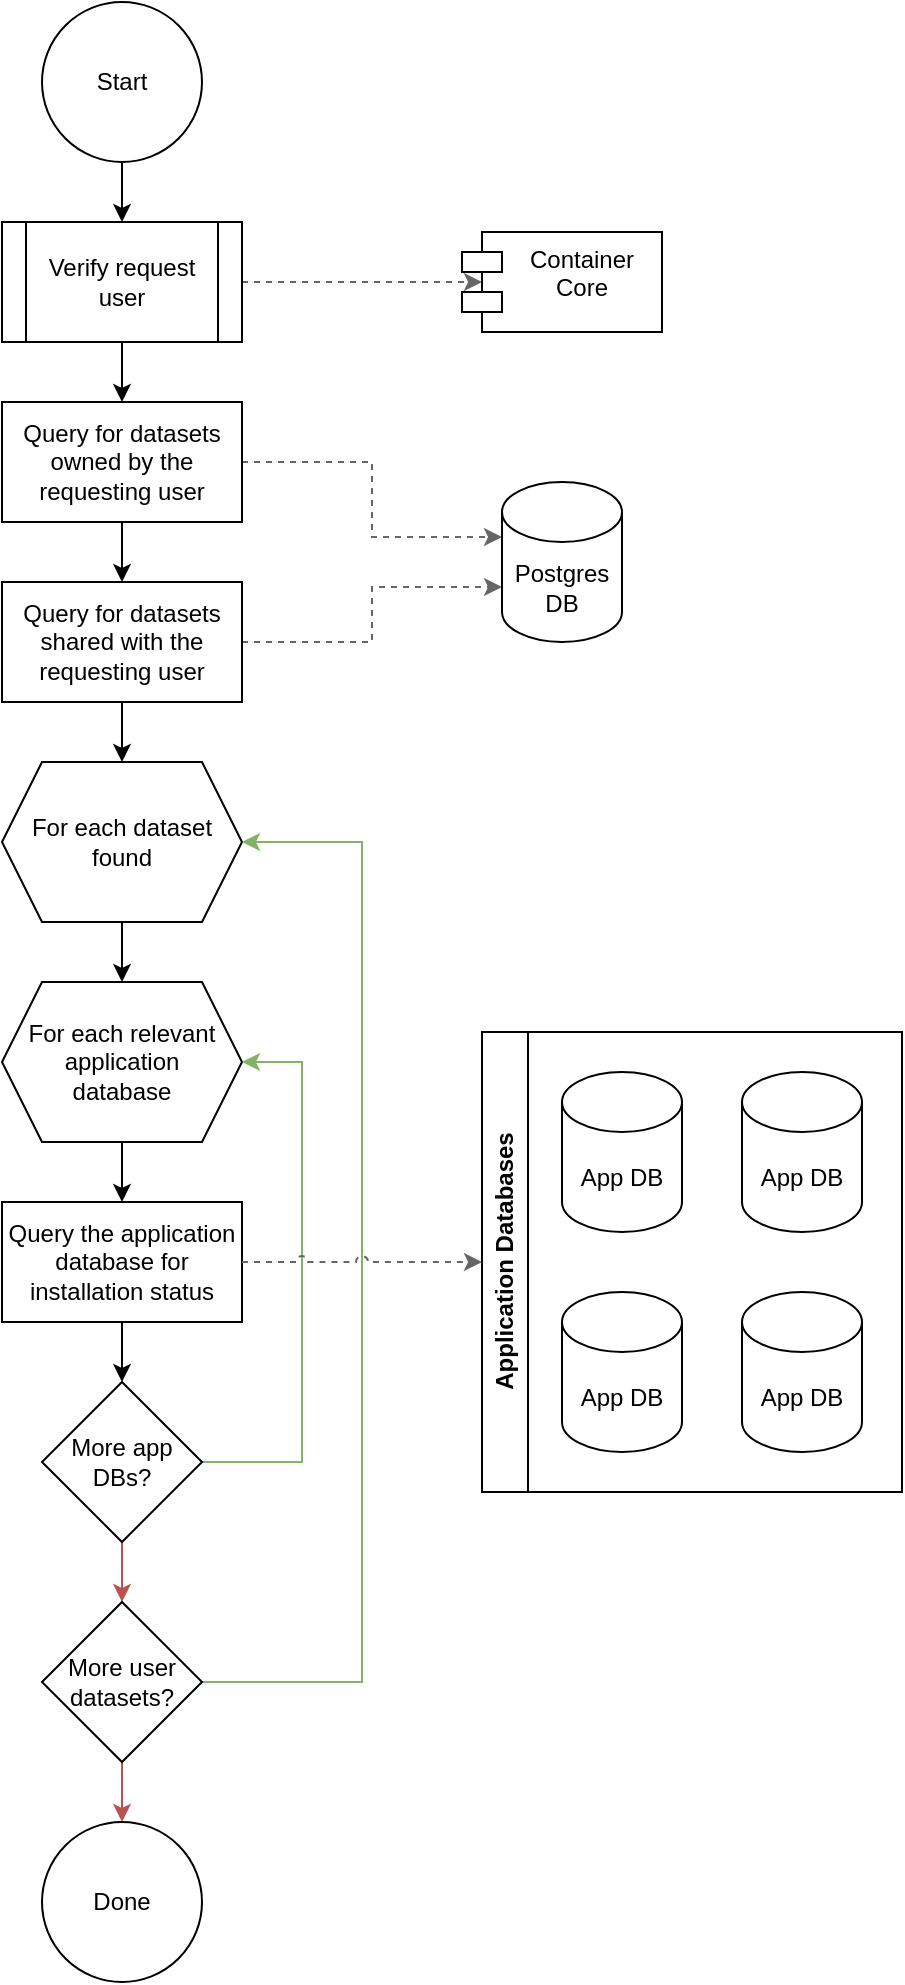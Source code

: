 <mxfile version="20.8.1" type="device"><diagram id="gVI-5_u0NlGWBUVMA0T_" name="Page-1"><mxGraphModel dx="1118" dy="605" grid="1" gridSize="10" guides="1" tooltips="1" connect="1" arrows="1" fold="1" page="1" pageScale="1" pageWidth="850" pageHeight="1100" math="0" shadow="0"><root><mxCell id="0"/><mxCell id="1" parent="0"/><mxCell id="jNGCWJi0fhuyhqLibDvw-12" style="edgeStyle=orthogonalEdgeStyle;rounded=0;orthogonalLoop=1;jettySize=auto;html=1;exitX=0.5;exitY=1;exitDx=0;exitDy=0;entryX=0.5;entryY=0;entryDx=0;entryDy=0;" edge="1" parent="1" source="jNGCWJi0fhuyhqLibDvw-1" target="jNGCWJi0fhuyhqLibDvw-2"><mxGeometry relative="1" as="geometry"/></mxCell><mxCell id="jNGCWJi0fhuyhqLibDvw-1" value="Start" style="ellipse;whiteSpace=wrap;html=1;aspect=fixed;" vertex="1" parent="1"><mxGeometry x="20" width="80" height="80" as="geometry"/></mxCell><mxCell id="jNGCWJi0fhuyhqLibDvw-13" style="edgeStyle=orthogonalEdgeStyle;rounded=0;orthogonalLoop=1;jettySize=auto;html=1;exitX=0.5;exitY=1;exitDx=0;exitDy=0;entryX=0.5;entryY=0;entryDx=0;entryDy=0;" edge="1" parent="1" source="jNGCWJi0fhuyhqLibDvw-2" target="jNGCWJi0fhuyhqLibDvw-3"><mxGeometry relative="1" as="geometry"/></mxCell><mxCell id="jNGCWJi0fhuyhqLibDvw-24" style="edgeStyle=orthogonalEdgeStyle;rounded=0;orthogonalLoop=1;jettySize=auto;html=1;exitX=1;exitY=0.5;exitDx=0;exitDy=0;entryX=0.1;entryY=0.5;entryDx=0;entryDy=0;entryPerimeter=0;fillColor=#f5f5f5;strokeColor=#666666;dashed=1;" edge="1" parent="1" source="jNGCWJi0fhuyhqLibDvw-2" target="jNGCWJi0fhuyhqLibDvw-23"><mxGeometry relative="1" as="geometry"/></mxCell><mxCell id="jNGCWJi0fhuyhqLibDvw-2" value="Verify request user" style="shape=process;whiteSpace=wrap;html=1;backgroundOutline=1;" vertex="1" parent="1"><mxGeometry y="110" width="120" height="60" as="geometry"/></mxCell><mxCell id="jNGCWJi0fhuyhqLibDvw-14" style="edgeStyle=orthogonalEdgeStyle;rounded=0;orthogonalLoop=1;jettySize=auto;html=1;exitX=0.5;exitY=1;exitDx=0;exitDy=0;entryX=0.5;entryY=0;entryDx=0;entryDy=0;" edge="1" parent="1" source="jNGCWJi0fhuyhqLibDvw-3" target="jNGCWJi0fhuyhqLibDvw-4"><mxGeometry relative="1" as="geometry"/></mxCell><mxCell id="jNGCWJi0fhuyhqLibDvw-32" style="edgeStyle=orthogonalEdgeStyle;rounded=0;jumpStyle=arc;orthogonalLoop=1;jettySize=auto;html=1;exitX=1;exitY=0.5;exitDx=0;exitDy=0;entryX=0;entryY=0;entryDx=0;entryDy=27.5;entryPerimeter=0;fillColor=#f5f5f5;strokeColor=#666666;dashed=1;" edge="1" parent="1" source="jNGCWJi0fhuyhqLibDvw-3" target="jNGCWJi0fhuyhqLibDvw-25"><mxGeometry relative="1" as="geometry"/></mxCell><mxCell id="jNGCWJi0fhuyhqLibDvw-3" value="Query for datasets owned by the requesting user" style="rounded=0;whiteSpace=wrap;html=1;" vertex="1" parent="1"><mxGeometry y="200" width="120" height="60" as="geometry"/></mxCell><mxCell id="jNGCWJi0fhuyhqLibDvw-15" style="edgeStyle=orthogonalEdgeStyle;rounded=0;orthogonalLoop=1;jettySize=auto;html=1;exitX=0.5;exitY=1;exitDx=0;exitDy=0;entryX=0.5;entryY=0;entryDx=0;entryDy=0;" edge="1" parent="1" source="jNGCWJi0fhuyhqLibDvw-4" target="jNGCWJi0fhuyhqLibDvw-5"><mxGeometry relative="1" as="geometry"/></mxCell><mxCell id="jNGCWJi0fhuyhqLibDvw-33" style="edgeStyle=orthogonalEdgeStyle;rounded=0;jumpStyle=arc;orthogonalLoop=1;jettySize=auto;html=1;exitX=1;exitY=0.5;exitDx=0;exitDy=0;entryX=0;entryY=0;entryDx=0;entryDy=52.5;entryPerimeter=0;fillColor=#f5f5f5;strokeColor=#666666;dashed=1;" edge="1" parent="1" source="jNGCWJi0fhuyhqLibDvw-4" target="jNGCWJi0fhuyhqLibDvw-25"><mxGeometry relative="1" as="geometry"/></mxCell><mxCell id="jNGCWJi0fhuyhqLibDvw-4" value="Query for datasets shared with the requesting user" style="rounded=0;whiteSpace=wrap;html=1;" vertex="1" parent="1"><mxGeometry y="290" width="120" height="60" as="geometry"/></mxCell><mxCell id="jNGCWJi0fhuyhqLibDvw-16" style="edgeStyle=orthogonalEdgeStyle;rounded=0;orthogonalLoop=1;jettySize=auto;html=1;exitX=0.5;exitY=1;exitDx=0;exitDy=0;entryX=0.5;entryY=0;entryDx=0;entryDy=0;" edge="1" parent="1" source="jNGCWJi0fhuyhqLibDvw-5" target="jNGCWJi0fhuyhqLibDvw-7"><mxGeometry relative="1" as="geometry"/></mxCell><mxCell id="jNGCWJi0fhuyhqLibDvw-5" value="For each dataset found" style="shape=hexagon;perimeter=hexagonPerimeter2;whiteSpace=wrap;html=1;fixedSize=1;" vertex="1" parent="1"><mxGeometry y="380" width="120" height="80" as="geometry"/></mxCell><mxCell id="jNGCWJi0fhuyhqLibDvw-17" style="edgeStyle=orthogonalEdgeStyle;rounded=0;orthogonalLoop=1;jettySize=auto;html=1;exitX=0.5;exitY=1;exitDx=0;exitDy=0;entryX=0.5;entryY=0;entryDx=0;entryDy=0;" edge="1" parent="1" source="jNGCWJi0fhuyhqLibDvw-7" target="jNGCWJi0fhuyhqLibDvw-8"><mxGeometry relative="1" as="geometry"/></mxCell><mxCell id="jNGCWJi0fhuyhqLibDvw-7" value="For each relevant application&lt;br&gt;database" style="shape=hexagon;perimeter=hexagonPerimeter2;whiteSpace=wrap;html=1;fixedSize=1;" vertex="1" parent="1"><mxGeometry y="490" width="120" height="80" as="geometry"/></mxCell><mxCell id="jNGCWJi0fhuyhqLibDvw-18" style="edgeStyle=orthogonalEdgeStyle;rounded=0;orthogonalLoop=1;jettySize=auto;html=1;exitX=0.5;exitY=1;exitDx=0;exitDy=0;entryX=0.5;entryY=0;entryDx=0;entryDy=0;" edge="1" parent="1" source="jNGCWJi0fhuyhqLibDvw-8" target="jNGCWJi0fhuyhqLibDvw-9"><mxGeometry relative="1" as="geometry"/></mxCell><mxCell id="jNGCWJi0fhuyhqLibDvw-8" value="Query the application database for installation status" style="rounded=0;whiteSpace=wrap;html=1;" vertex="1" parent="1"><mxGeometry y="600" width="120" height="60" as="geometry"/></mxCell><mxCell id="jNGCWJi0fhuyhqLibDvw-19" style="edgeStyle=orthogonalEdgeStyle;rounded=0;orthogonalLoop=1;jettySize=auto;html=1;exitX=0.5;exitY=1;exitDx=0;exitDy=0;entryX=0.5;entryY=0;entryDx=0;entryDy=0;fillColor=#f8cecc;strokeColor=#b85450;" edge="1" parent="1" source="jNGCWJi0fhuyhqLibDvw-9" target="jNGCWJi0fhuyhqLibDvw-10"><mxGeometry relative="1" as="geometry"/></mxCell><mxCell id="jNGCWJi0fhuyhqLibDvw-21" style="edgeStyle=orthogonalEdgeStyle;rounded=0;orthogonalLoop=1;jettySize=auto;html=1;exitX=1;exitY=0.5;exitDx=0;exitDy=0;entryX=1;entryY=0.5;entryDx=0;entryDy=0;fillColor=#d5e8d4;strokeColor=#82b366;" edge="1" parent="1" source="jNGCWJi0fhuyhqLibDvw-9" target="jNGCWJi0fhuyhqLibDvw-7"><mxGeometry relative="1" as="geometry"><Array as="points"><mxPoint x="150" y="730"/><mxPoint x="150" y="530"/></Array></mxGeometry></mxCell><mxCell id="jNGCWJi0fhuyhqLibDvw-9" value="More app DBs?" style="rhombus;whiteSpace=wrap;html=1;" vertex="1" parent="1"><mxGeometry x="20" y="690" width="80" height="80" as="geometry"/></mxCell><mxCell id="jNGCWJi0fhuyhqLibDvw-20" style="edgeStyle=orthogonalEdgeStyle;rounded=0;orthogonalLoop=1;jettySize=auto;html=1;exitX=0.5;exitY=1;exitDx=0;exitDy=0;entryX=0.5;entryY=0;entryDx=0;entryDy=0;fillColor=#f8cecc;strokeColor=#b85450;" edge="1" parent="1" source="jNGCWJi0fhuyhqLibDvw-10" target="jNGCWJi0fhuyhqLibDvw-11"><mxGeometry relative="1" as="geometry"/></mxCell><mxCell id="jNGCWJi0fhuyhqLibDvw-22" style="edgeStyle=orthogonalEdgeStyle;rounded=0;orthogonalLoop=1;jettySize=auto;html=1;exitX=1;exitY=0.5;exitDx=0;exitDy=0;entryX=1;entryY=0.5;entryDx=0;entryDy=0;fillColor=#d5e8d4;strokeColor=#82b366;" edge="1" parent="1" source="jNGCWJi0fhuyhqLibDvw-10" target="jNGCWJi0fhuyhqLibDvw-5"><mxGeometry relative="1" as="geometry"><Array as="points"><mxPoint x="180" y="840"/><mxPoint x="180" y="420"/></Array></mxGeometry></mxCell><mxCell id="jNGCWJi0fhuyhqLibDvw-10" value="More user&lt;br&gt;datasets?" style="rhombus;whiteSpace=wrap;html=1;" vertex="1" parent="1"><mxGeometry x="20" y="800" width="80" height="80" as="geometry"/></mxCell><mxCell id="jNGCWJi0fhuyhqLibDvw-11" value="Done" style="ellipse;whiteSpace=wrap;html=1;aspect=fixed;" vertex="1" parent="1"><mxGeometry x="20" y="910" width="80" height="80" as="geometry"/></mxCell><mxCell id="jNGCWJi0fhuyhqLibDvw-23" value="Container&#10;Core" style="shape=module;align=left;spacingLeft=20;align=center;verticalAlign=top;" vertex="1" parent="1"><mxGeometry x="230" y="115" width="100" height="50" as="geometry"/></mxCell><mxCell id="jNGCWJi0fhuyhqLibDvw-25" value="Postgres&lt;br&gt;DB" style="shape=cylinder3;whiteSpace=wrap;html=1;boundedLbl=1;backgroundOutline=1;size=15;" vertex="1" parent="1"><mxGeometry x="250" y="240" width="60" height="80" as="geometry"/></mxCell><mxCell id="jNGCWJi0fhuyhqLibDvw-26" value="App DB" style="shape=cylinder3;whiteSpace=wrap;html=1;boundedLbl=1;backgroundOutline=1;size=15;" vertex="1" parent="1"><mxGeometry x="280" y="535" width="60" height="80" as="geometry"/></mxCell><mxCell id="jNGCWJi0fhuyhqLibDvw-27" value="App DB" style="shape=cylinder3;whiteSpace=wrap;html=1;boundedLbl=1;backgroundOutline=1;size=15;" vertex="1" parent="1"><mxGeometry x="280" y="645" width="60" height="80" as="geometry"/></mxCell><mxCell id="jNGCWJi0fhuyhqLibDvw-28" value="App DB" style="shape=cylinder3;whiteSpace=wrap;html=1;boundedLbl=1;backgroundOutline=1;size=15;" vertex="1" parent="1"><mxGeometry x="370" y="535" width="60" height="80" as="geometry"/></mxCell><mxCell id="jNGCWJi0fhuyhqLibDvw-29" value="App DB" style="shape=cylinder3;whiteSpace=wrap;html=1;boundedLbl=1;backgroundOutline=1;size=15;" vertex="1" parent="1"><mxGeometry x="370" y="645" width="60" height="80" as="geometry"/></mxCell><mxCell id="jNGCWJi0fhuyhqLibDvw-30" value="Application Databases" style="swimlane;horizontal=0;whiteSpace=wrap;html=1;" vertex="1" parent="1"><mxGeometry x="240" y="515" width="210" height="230" as="geometry"/></mxCell><mxCell id="jNGCWJi0fhuyhqLibDvw-31" style="edgeStyle=orthogonalEdgeStyle;rounded=0;orthogonalLoop=1;jettySize=auto;html=1;exitX=1;exitY=0.5;exitDx=0;exitDy=0;entryX=0;entryY=0.5;entryDx=0;entryDy=0;jumpStyle=arc;fillColor=#f5f5f5;strokeColor=#666666;dashed=1;" edge="1" parent="1" source="jNGCWJi0fhuyhqLibDvw-8" target="jNGCWJi0fhuyhqLibDvw-30"><mxGeometry relative="1" as="geometry"/></mxCell></root></mxGraphModel></diagram></mxfile>